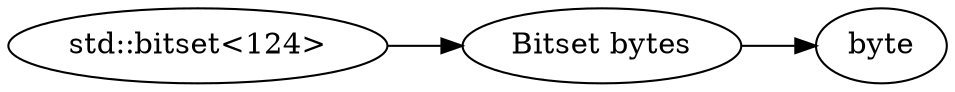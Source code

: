 digraph "std::bitset<124>" {
rankdir = LR
4
4 -> 5
5 -> 6

4 [label="std::bitset<124>",comment="name: \"std::bitset<124>\", typeName: \"\", id: 4, branchId: 0, recurseId: -1, attributes: 0, notes: \"\""];
5 [label="Bitset bytes",comment="name: \"Bitset bytes\", typeName: \"\", id: 5, branchId: 0, recurseId: -1, attributes: 0, notes: \"\""];
6 [label="byte",comment="name: \"byte\", typeName: \"\", id: 6, branchId: 0, recurseId: -1, attributes: 512, notes: \"\""];
{ rank = max;6}

}
